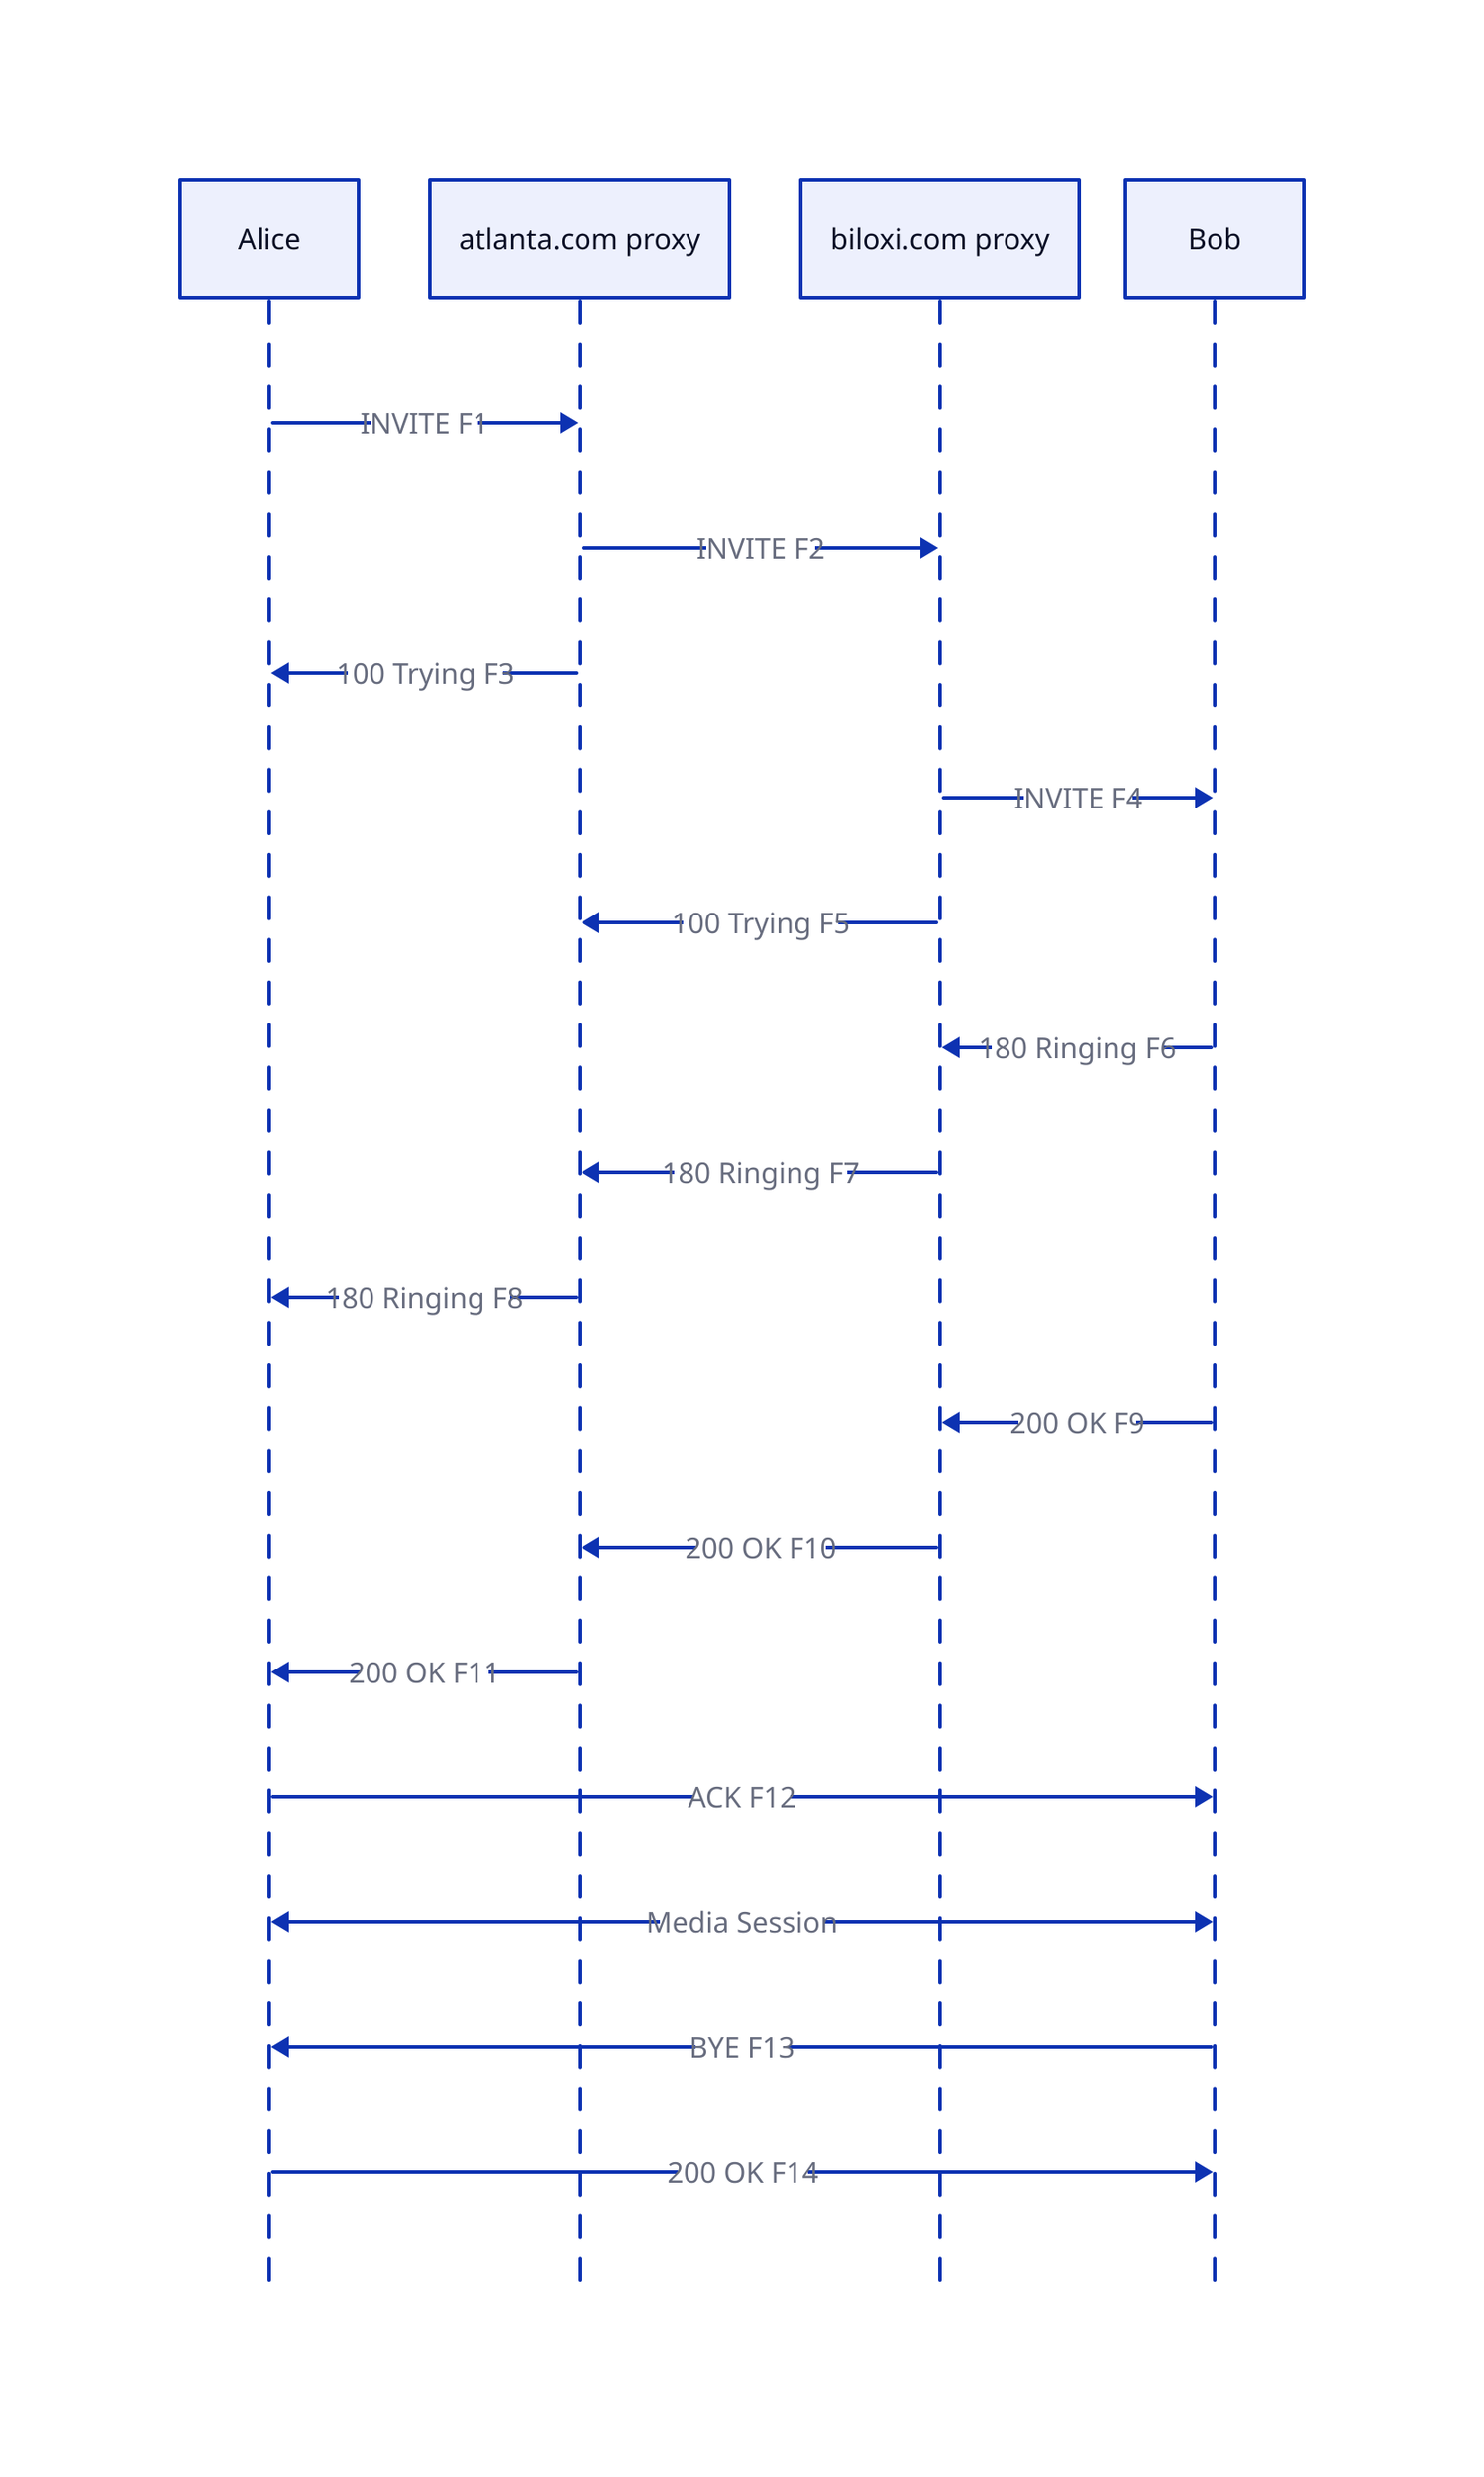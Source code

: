 direction: right
shape: sequence_diagram

a: Alice
ap: atlanta.com proxy
bp: biloxi.com proxy
b: Bob

a -> ap: INVITE F1
ap -> bp: INVITE F2
ap -> a: 100 Trying F3
bp -> b: INVITE F4
bp -> ap: 100 Trying F5
b -> bp: 180 Ringing F6
bp -> ap: 180 Ringing F7
ap -> a: 180 Ringing F8
b -> bp: 200 OK F9
bp -> ap: 200 OK F10
ap -> a: 200 OK F11
a -> b: ACK F12
a <-> b: Media Session
b -> a: BYE F13
a -> b: 200 OK F14

